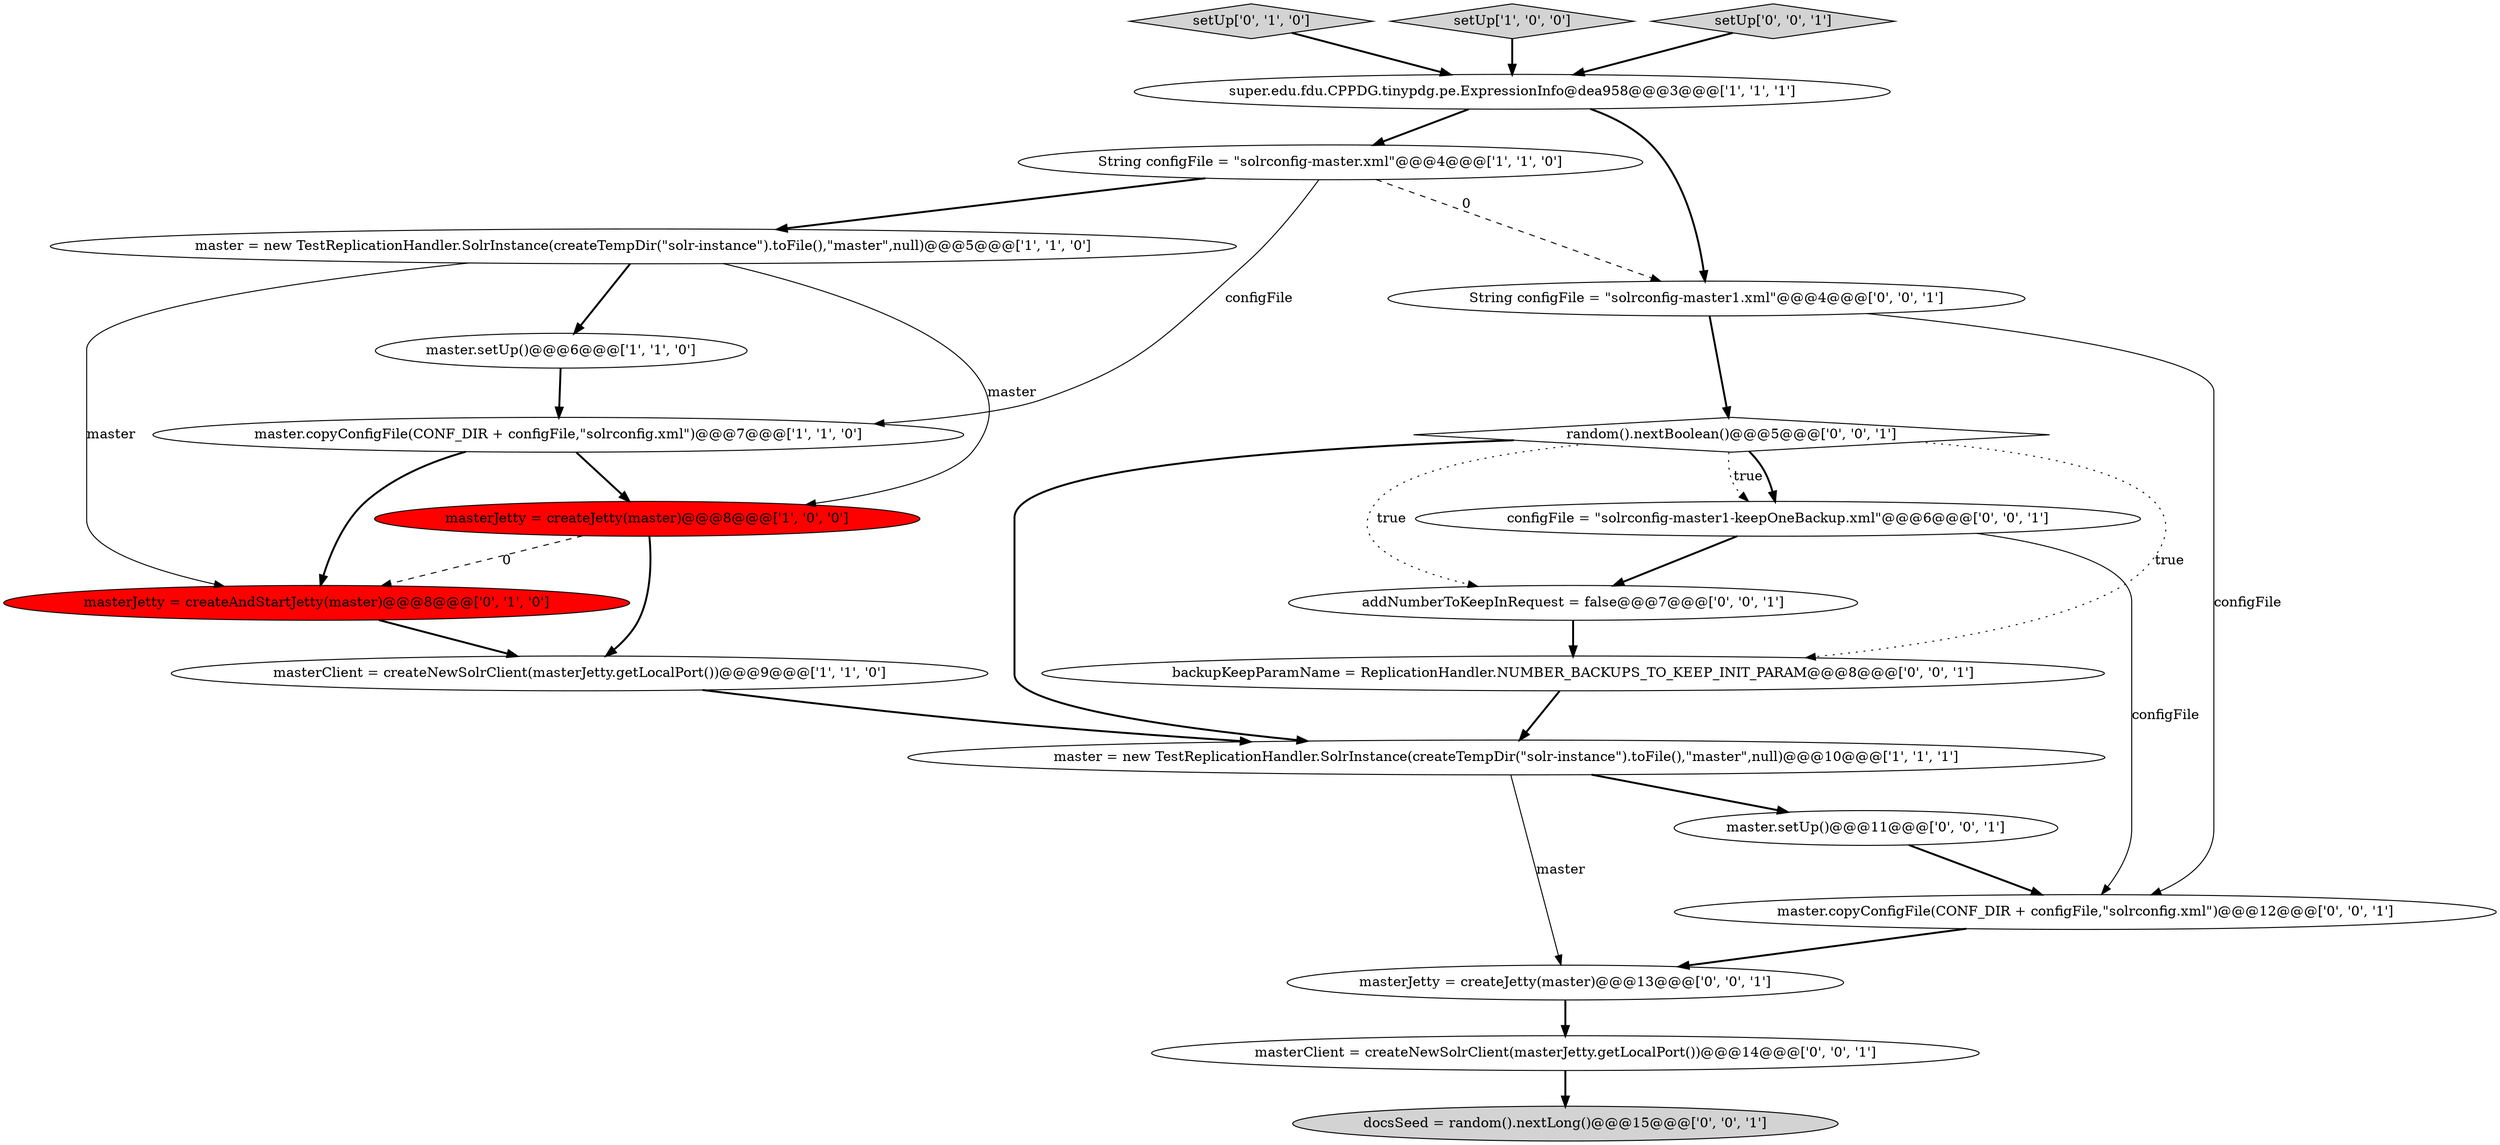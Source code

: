 digraph {
5 [style = filled, label = "masterJetty = createJetty(master)@@@8@@@['1', '0', '0']", fillcolor = red, shape = ellipse image = "AAA1AAABBB1BBB"];
9 [style = filled, label = "setUp['0', '1', '0']", fillcolor = lightgray, shape = diamond image = "AAA0AAABBB2BBB"];
6 [style = filled, label = "super.edu.fdu.CPPDG.tinypdg.pe.ExpressionInfo@dea958@@@3@@@['1', '1', '1']", fillcolor = white, shape = ellipse image = "AAA0AAABBB1BBB"];
10 [style = filled, label = "masterJetty = createAndStartJetty(master)@@@8@@@['0', '1', '0']", fillcolor = red, shape = ellipse image = "AAA1AAABBB2BBB"];
21 [style = filled, label = "addNumberToKeepInRequest = false@@@7@@@['0', '0', '1']", fillcolor = white, shape = ellipse image = "AAA0AAABBB3BBB"];
12 [style = filled, label = "masterJetty = createJetty(master)@@@13@@@['0', '0', '1']", fillcolor = white, shape = ellipse image = "AAA0AAABBB3BBB"];
8 [style = filled, label = "master.setUp()@@@6@@@['1', '1', '0']", fillcolor = white, shape = ellipse image = "AAA0AAABBB1BBB"];
1 [style = filled, label = "setUp['1', '0', '0']", fillcolor = lightgray, shape = diamond image = "AAA0AAABBB1BBB"];
14 [style = filled, label = "String configFile = \"solrconfig-master1.xml\"@@@4@@@['0', '0', '1']", fillcolor = white, shape = ellipse image = "AAA0AAABBB3BBB"];
13 [style = filled, label = "backupKeepParamName = ReplicationHandler.NUMBER_BACKUPS_TO_KEEP_INIT_PARAM@@@8@@@['0', '0', '1']", fillcolor = white, shape = ellipse image = "AAA0AAABBB3BBB"];
0 [style = filled, label = "masterClient = createNewSolrClient(masterJetty.getLocalPort())@@@9@@@['1', '1', '0']", fillcolor = white, shape = ellipse image = "AAA0AAABBB1BBB"];
7 [style = filled, label = "master.copyConfigFile(CONF_DIR + configFile,\"solrconfig.xml\")@@@7@@@['1', '1', '0']", fillcolor = white, shape = ellipse image = "AAA0AAABBB1BBB"];
2 [style = filled, label = "master = new TestReplicationHandler.SolrInstance(createTempDir(\"solr-instance\").toFile(),\"master\",null)@@@10@@@['1', '1', '1']", fillcolor = white, shape = ellipse image = "AAA0AAABBB1BBB"];
19 [style = filled, label = "master.setUp()@@@11@@@['0', '0', '1']", fillcolor = white, shape = ellipse image = "AAA0AAABBB3BBB"];
20 [style = filled, label = "setUp['0', '0', '1']", fillcolor = lightgray, shape = diamond image = "AAA0AAABBB3BBB"];
11 [style = filled, label = "random().nextBoolean()@@@5@@@['0', '0', '1']", fillcolor = white, shape = diamond image = "AAA0AAABBB3BBB"];
3 [style = filled, label = "String configFile = \"solrconfig-master.xml\"@@@4@@@['1', '1', '0']", fillcolor = white, shape = ellipse image = "AAA0AAABBB1BBB"];
18 [style = filled, label = "configFile = \"solrconfig-master1-keepOneBackup.xml\"@@@6@@@['0', '0', '1']", fillcolor = white, shape = ellipse image = "AAA0AAABBB3BBB"];
17 [style = filled, label = "masterClient = createNewSolrClient(masterJetty.getLocalPort())@@@14@@@['0', '0', '1']", fillcolor = white, shape = ellipse image = "AAA0AAABBB3BBB"];
16 [style = filled, label = "master.copyConfigFile(CONF_DIR + configFile,\"solrconfig.xml\")@@@12@@@['0', '0', '1']", fillcolor = white, shape = ellipse image = "AAA0AAABBB3BBB"];
15 [style = filled, label = "docsSeed = random().nextLong()@@@15@@@['0', '0', '1']", fillcolor = lightgray, shape = ellipse image = "AAA0AAABBB3BBB"];
4 [style = filled, label = "master = new TestReplicationHandler.SolrInstance(createTempDir(\"solr-instance\").toFile(),\"master\",null)@@@5@@@['1', '1', '0']", fillcolor = white, shape = ellipse image = "AAA0AAABBB1BBB"];
6->3 [style = bold, label=""];
2->19 [style = bold, label=""];
7->10 [style = bold, label=""];
0->2 [style = bold, label=""];
12->17 [style = bold, label=""];
4->10 [style = solid, label="master"];
14->16 [style = solid, label="configFile"];
20->6 [style = bold, label=""];
11->13 [style = dotted, label="true"];
11->18 [style = dotted, label="true"];
3->4 [style = bold, label=""];
11->2 [style = bold, label=""];
11->18 [style = bold, label=""];
8->7 [style = bold, label=""];
9->6 [style = bold, label=""];
19->16 [style = bold, label=""];
4->5 [style = solid, label="master"];
6->14 [style = bold, label=""];
7->5 [style = bold, label=""];
1->6 [style = bold, label=""];
5->0 [style = bold, label=""];
5->10 [style = dashed, label="0"];
3->7 [style = solid, label="configFile"];
10->0 [style = bold, label=""];
18->16 [style = solid, label="configFile"];
17->15 [style = bold, label=""];
2->12 [style = solid, label="master"];
4->8 [style = bold, label=""];
18->21 [style = bold, label=""];
11->21 [style = dotted, label="true"];
3->14 [style = dashed, label="0"];
14->11 [style = bold, label=""];
16->12 [style = bold, label=""];
21->13 [style = bold, label=""];
13->2 [style = bold, label=""];
}
